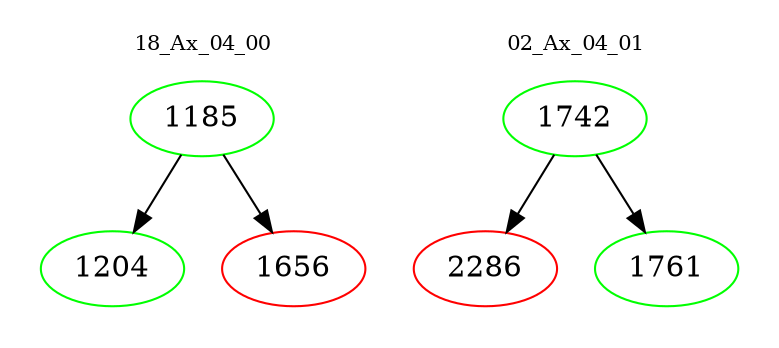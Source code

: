 digraph{
subgraph cluster_0 {
color = white
label = "18_Ax_04_00";
fontsize=10;
T0_1185 [label="1185", color="green"]
T0_1185 -> T0_1204 [color="black"]
T0_1204 [label="1204", color="green"]
T0_1185 -> T0_1656 [color="black"]
T0_1656 [label="1656", color="red"]
}
subgraph cluster_1 {
color = white
label = "02_Ax_04_01";
fontsize=10;
T1_1742 [label="1742", color="green"]
T1_1742 -> T1_2286 [color="black"]
T1_2286 [label="2286", color="red"]
T1_1742 -> T1_1761 [color="black"]
T1_1761 [label="1761", color="green"]
}
}
